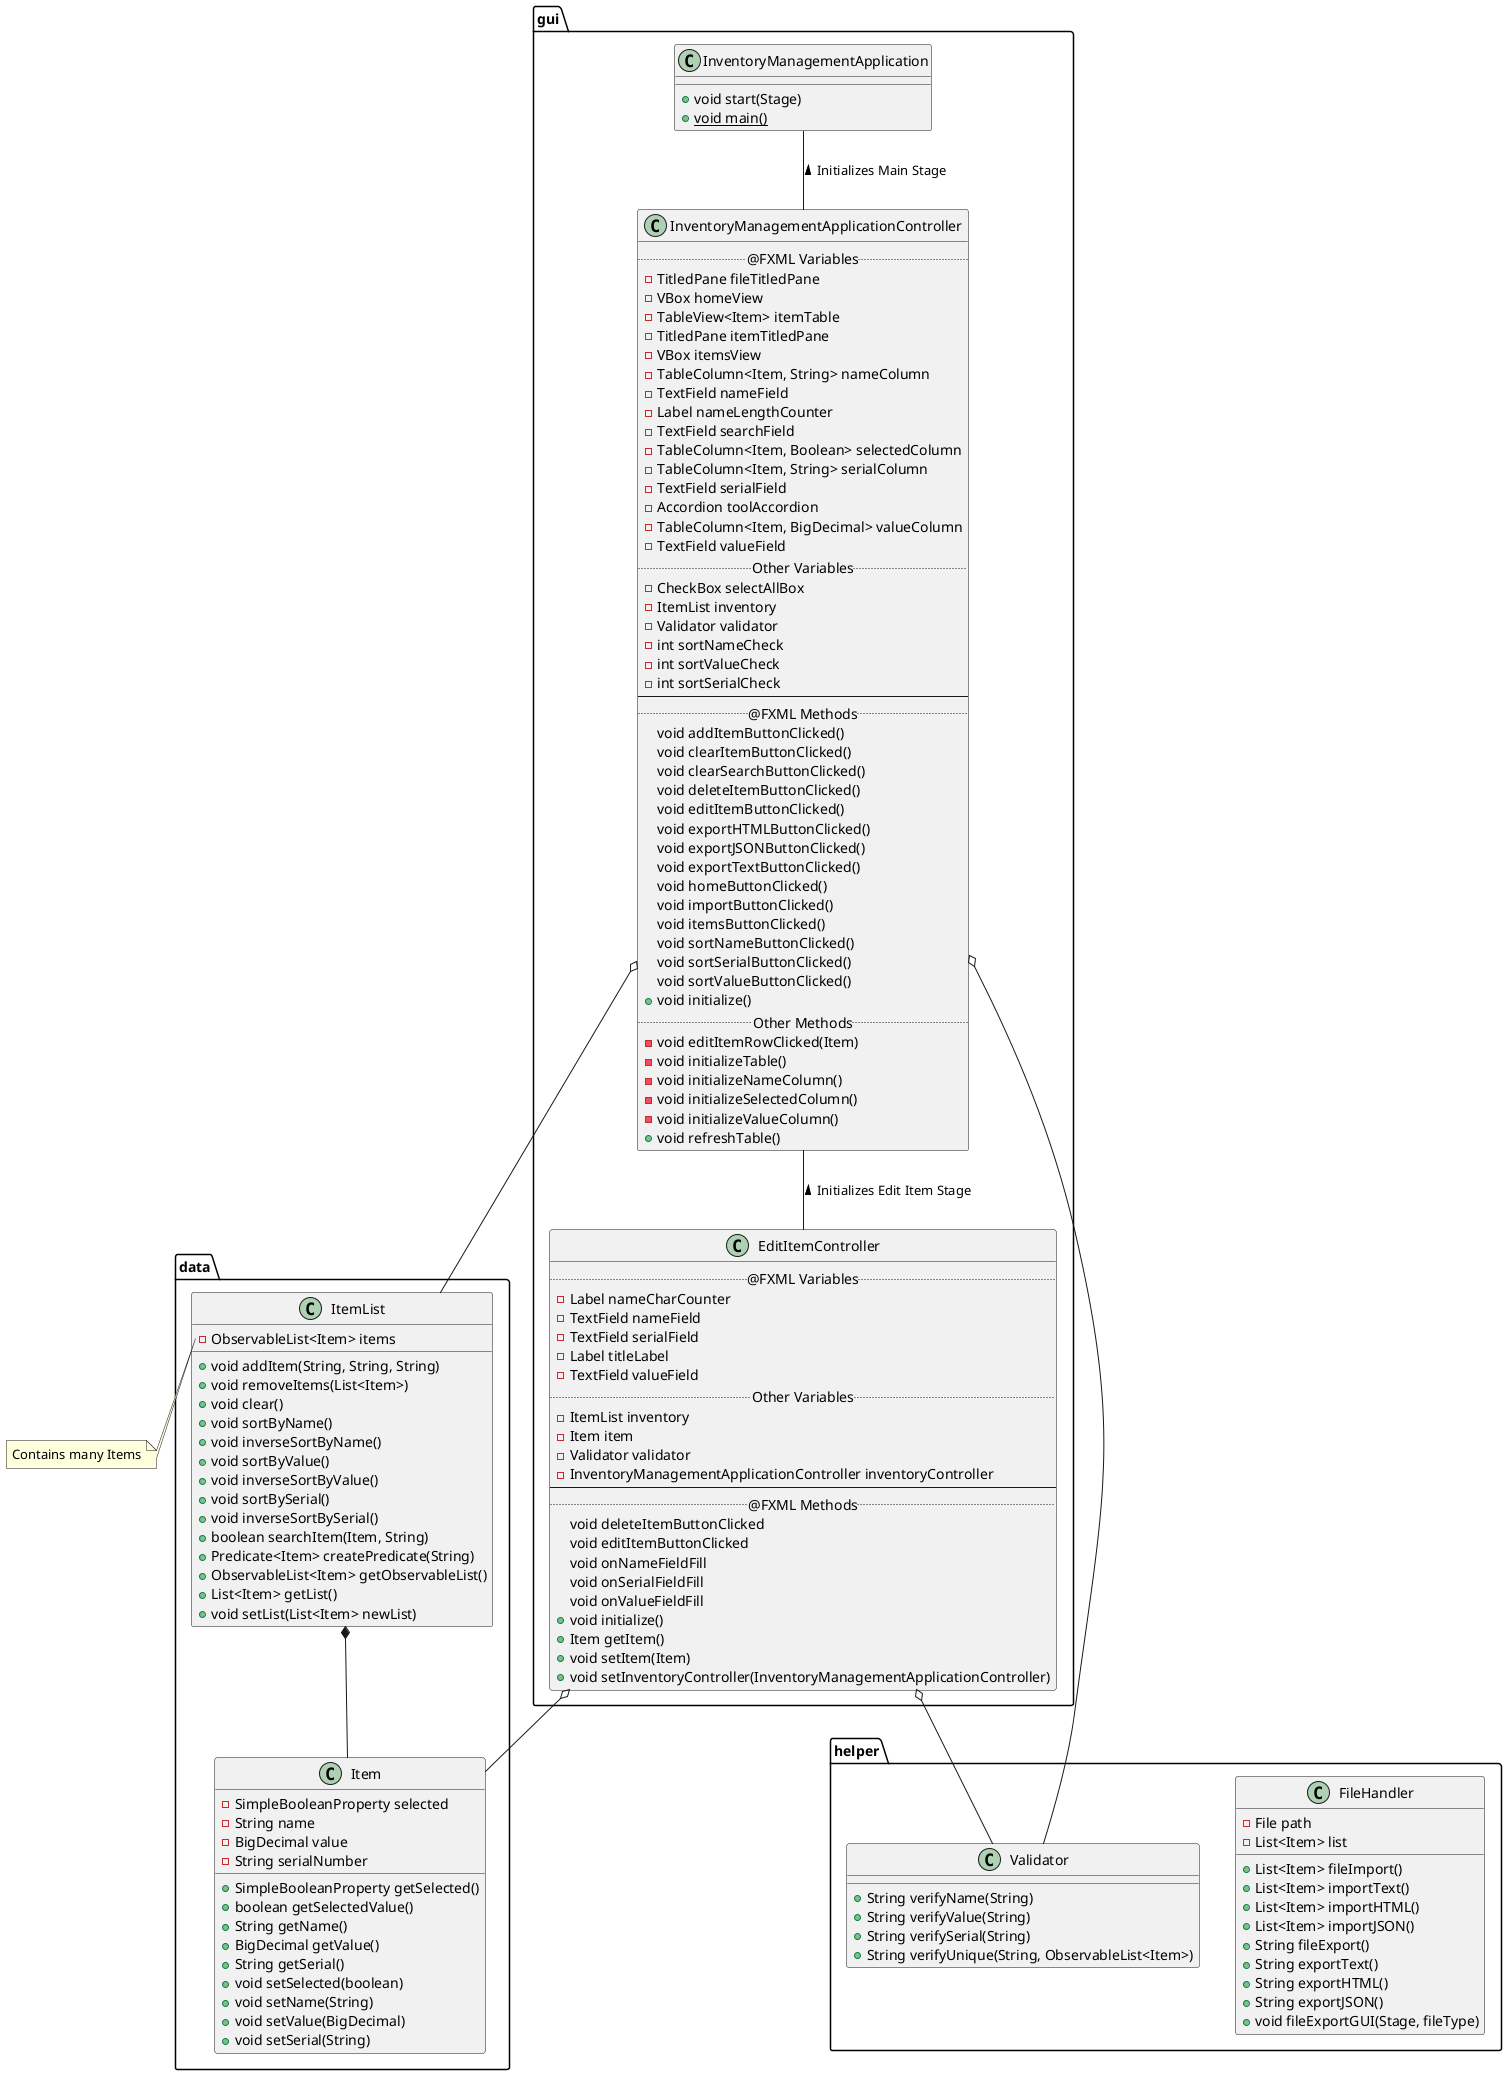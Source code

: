 @startuml

package "data" {

    class Item {
        -SimpleBooleanProperty selected
        -String name
        -BigDecimal value
        -String serialNumber

        +SimpleBooleanProperty getSelected()
        +boolean getSelectedValue()
        +String getName()
        +BigDecimal getValue()
        +String getSerial()
        +void setSelected(boolean)
        +void setName(String)
        +void setValue(BigDecimal)
        +void setSerial(String)
    }

    class ItemList {
        -ObservableList<Item> items

        +void addItem(String, String, String)
        +void removeItems(List<Item>)
        +void clear()
        +void sortByName()
        +void inverseSortByName()
        +void sortByValue()
        +void inverseSortByValue()
        +void sortBySerial()
        +void inverseSortBySerial()
        +boolean searchItem(Item, String)
        +Predicate<Item> createPredicate(String)
        +ObservableList<Item> getObservableList()
        +List<Item> getList()
        +void setList(List<Item> newList)
    }

}

package "gui" {
    class EditItemController {
        ..@FXML Variables..
        -Label nameCharCounter
        -TextField nameField
        -TextField serialField
        -Label titleLabel
        -TextField valueField
        ..Other Variables..
        -ItemList inventory
        -Item item
        -Validator validator
        -InventoryManagementApplicationController inventoryController
        --
        ..@FXML Methods..
        void deleteItemButtonClicked
        void editItemButtonClicked
        void onNameFieldFill
        void onSerialFieldFill
        void onValueFieldFill
        +void initialize()
        +Item getItem()
        +void setItem(Item)
        +void setInventoryController(InventoryManagementApplicationController)
    }

    class InventoryManagementApplication {
        +void start(Stage)
        +{static}void main()
    }

    class InventoryManagementApplicationController {
        ..@FXML Variables..
        -TitledPane fileTitledPane
        -VBox homeView
        -TableView<Item> itemTable
        -TitledPane itemTitledPane
        -VBox itemsView
        -TableColumn<Item, String> nameColumn
        -TextField nameField
        -Label nameLengthCounter
        -TextField searchField
        -TableColumn<Item, Boolean> selectedColumn
        -TableColumn<Item, String> serialColumn
        -TextField serialField
        -Accordion toolAccordion
        -TableColumn<Item, BigDecimal> valueColumn
        -TextField valueField
        ..Other Variables..
        -CheckBox selectAllBox
        -ItemList inventory
        -Validator validator
        -int sortNameCheck
        -int sortValueCheck
        -int sortSerialCheck
        --
        ..@FXML Methods..
        void addItemButtonClicked()
        void clearItemButtonClicked()
        void clearSearchButtonClicked()
        void deleteItemButtonClicked()
        void editItemButtonClicked()
        void exportHTMLButtonClicked()
        void exportJSONButtonClicked()
        void exportTextButtonClicked()
        void homeButtonClicked()
        void importButtonClicked()
        void itemsButtonClicked()
        void sortNameButtonClicked()
        void sortSerialButtonClicked()
        void sortValueButtonClicked()
        +void initialize()
        ..Other Methods..
        -void editItemRowClicked(Item)
        -void initializeTable()
        -void initializeNameColumn()
        -void initializeSelectedColumn()
        -void initializeValueColumn()
        +void refreshTable()
    }
}

package "helper" {
    class FileHandler {
        -File path
        -List<Item> list

        +List<Item> fileImport()
        +List<Item> importText()
        +List<Item> importHTML()
        +List<Item> importJSON()
        +String fileExport()
        +String exportText()
        +String exportHTML()
        +String exportJSON()
        +void fileExportGUI(Stage, fileType)
    }

    class Validator {
        +String verifyName(String)
        +String verifyValue(String)
        +String verifySerial(String)
        +String verifyUnique(String, ObservableList<Item>)
    }
}

InventoryManagementApplication -- InventoryManagementApplicationController : < Initializes Main Stage
InventoryManagementApplicationController -- EditItemController : < Initializes Edit Item Stage
InventoryManagementApplicationController o-- ItemList
InventoryManagementApplicationController o-- Validator
EditItemController o-- Validator
EditItemController o-- Item
ItemList *-- Item

note left of ItemList::items
    Contains many Items
end note

@enduml